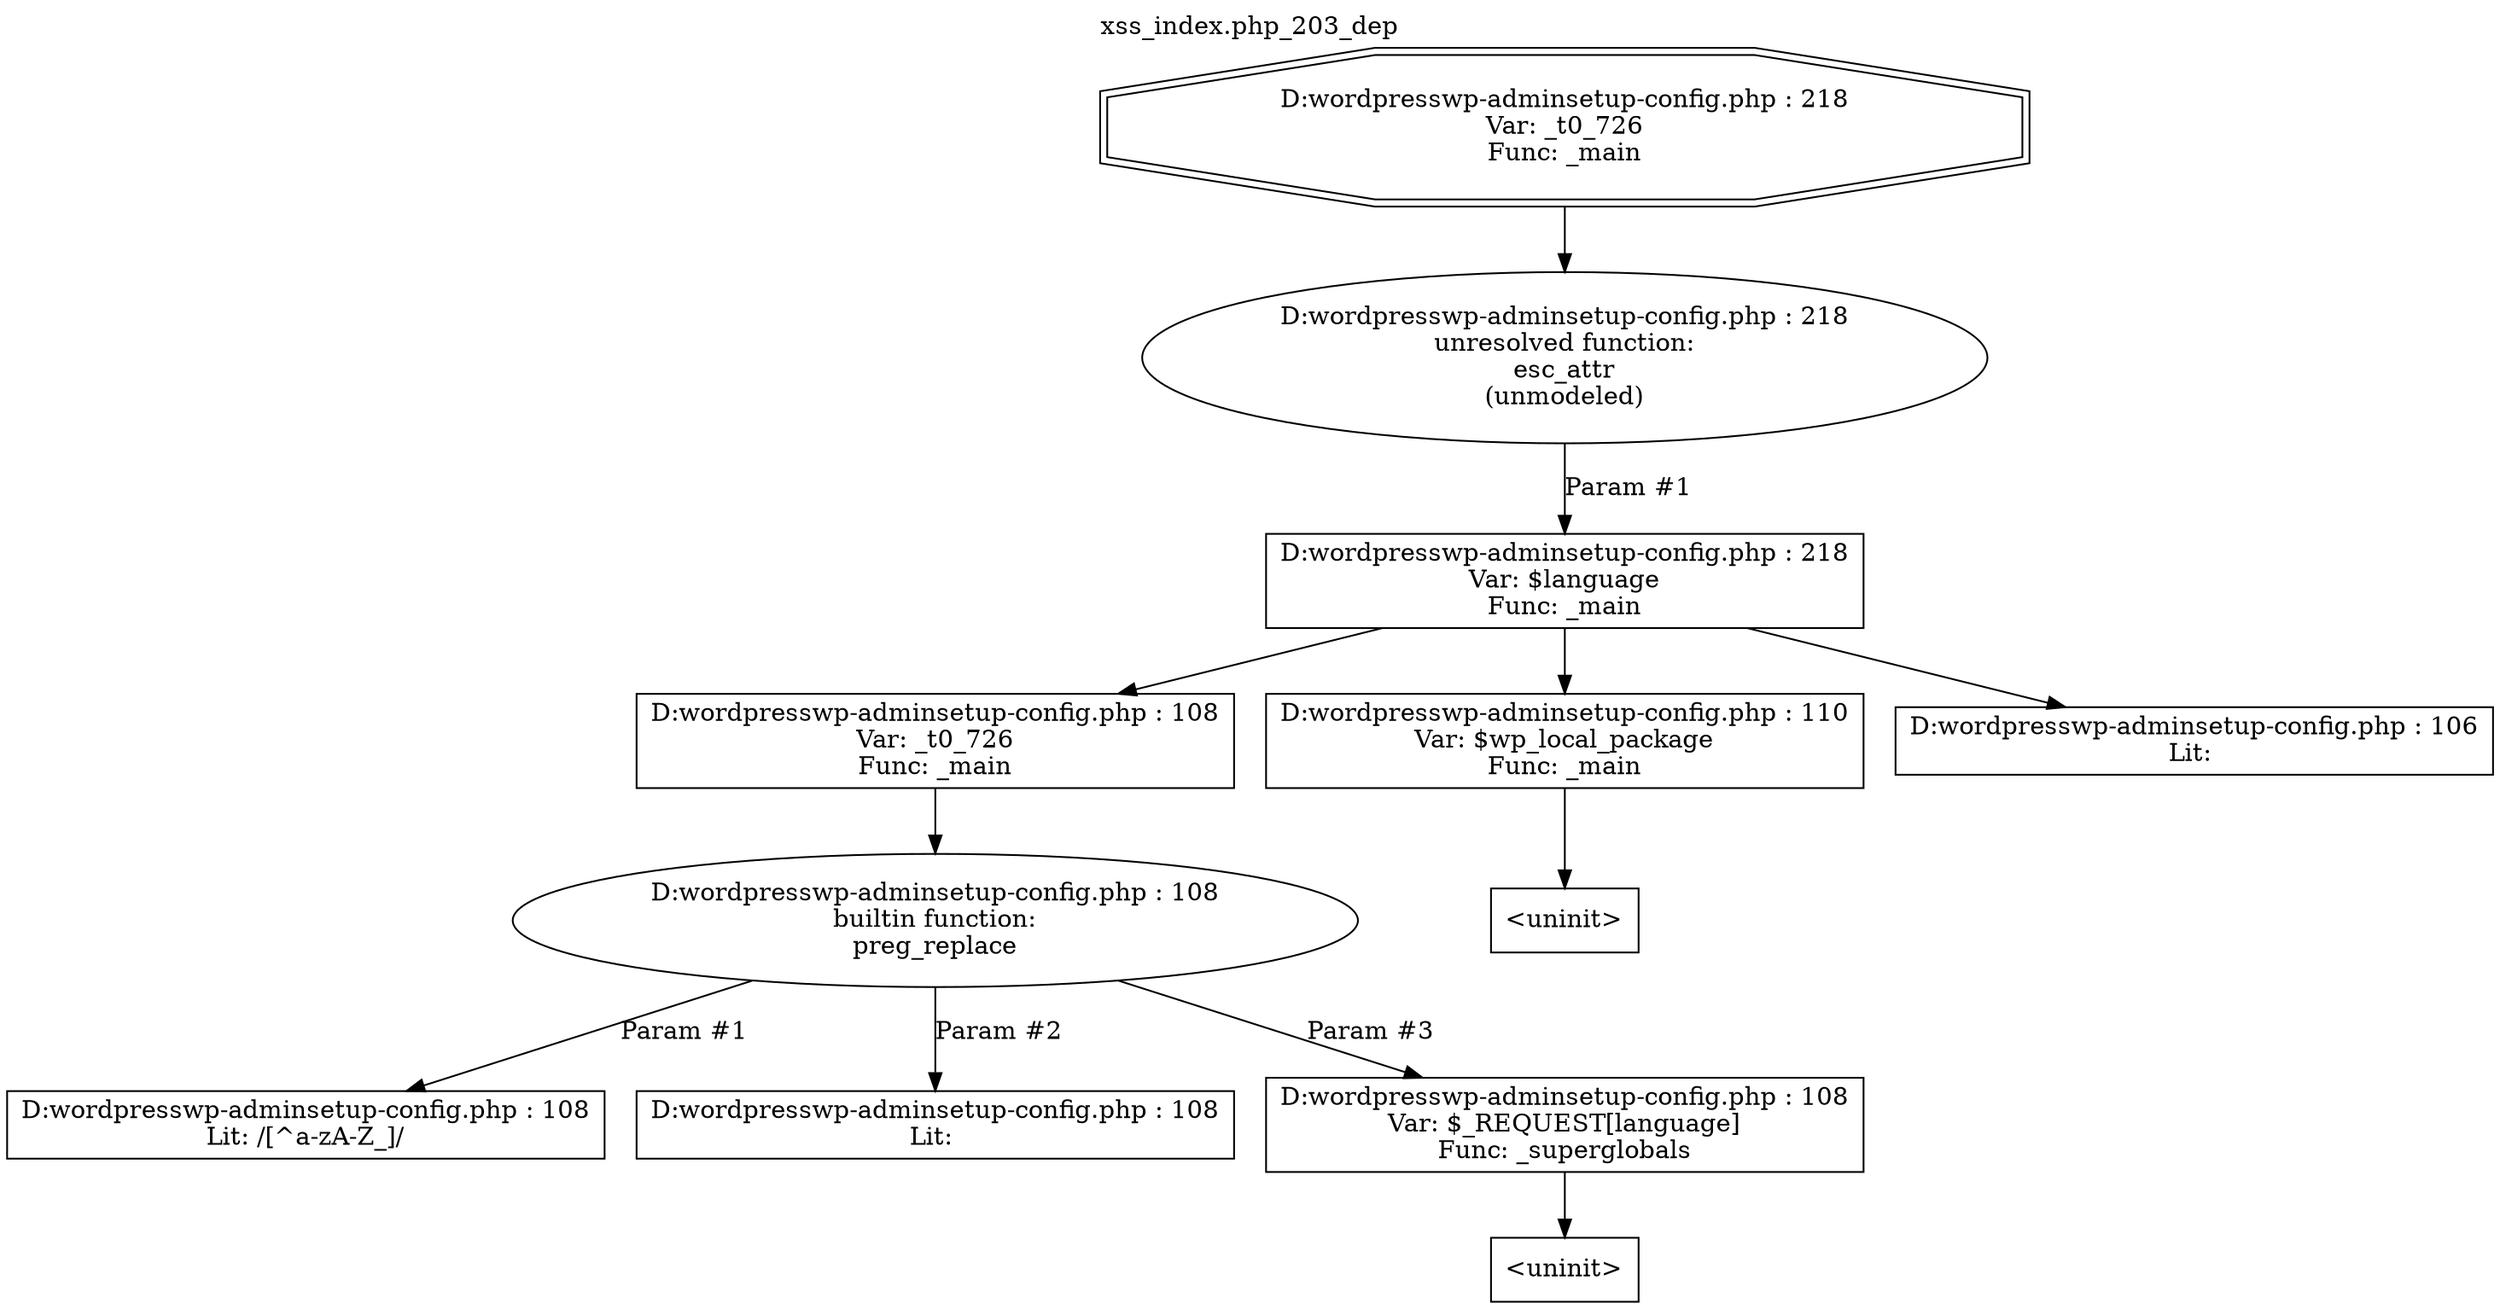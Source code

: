 digraph cfg {
  label="xss_index.php_203_dep";
  labelloc=t;
  n1 [shape=doubleoctagon, label="D:\wordpress\wp-admin\setup-config.php : 218\nVar: _t0_726\nFunc: _main\n"];
  n2 [shape=ellipse, label="D:\wordpress\wp-admin\setup-config.php : 218\nunresolved function:\nesc_attr\n(unmodeled)\n"];
  n3 [shape=box, label="D:\wordpress\wp-admin\setup-config.php : 218\nVar: $language\nFunc: _main\n"];
  n4 [shape=box, label="D:\wordpress\wp-admin\setup-config.php : 108\nVar: _t0_726\nFunc: _main\n"];
  n5 [shape=ellipse, label="D:\wordpress\wp-admin\setup-config.php : 108\nbuiltin function:\npreg_replace\n"];
  n6 [shape=box, label="D:\wordpress\wp-admin\setup-config.php : 108\nLit: /[^a-zA-Z_]/\n"];
  n7 [shape=box, label="D:\wordpress\wp-admin\setup-config.php : 108\nLit: \n"];
  n8 [shape=box, label="D:\wordpress\wp-admin\setup-config.php : 108\nVar: $_REQUEST[language]\nFunc: _superglobals\n"];
  n9 [shape=box, label="<uninit>"];
  n10 [shape=box, label="D:\wordpress\wp-admin\setup-config.php : 110\nVar: $wp_local_package\nFunc: _main\n"];
  n11 [shape=box, label="<uninit>"];
  n12 [shape=box, label="D:\wordpress\wp-admin\setup-config.php : 106\nLit: \n"];
  n1 -> n2;
  n4 -> n5;
  n5 -> n6[label="Param #1"];
  n5 -> n7[label="Param #2"];
  n5 -> n8[label="Param #3"];
  n8 -> n9;
  n3 -> n4;
  n3 -> n10;
  n3 -> n12;
  n10 -> n11;
  n2 -> n3[label="Param #1"];
}
